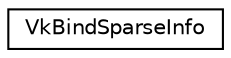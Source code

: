 digraph "Graphical Class Hierarchy"
{
 // LATEX_PDF_SIZE
  edge [fontname="Helvetica",fontsize="10",labelfontname="Helvetica",labelfontsize="10"];
  node [fontname="Helvetica",fontsize="10",shape=record];
  rankdir="LR";
  Node0 [label="VkBindSparseInfo",height=0.2,width=0.4,color="black", fillcolor="white", style="filled",URL="$structVkBindSparseInfo.html",tooltip=" "];
}
